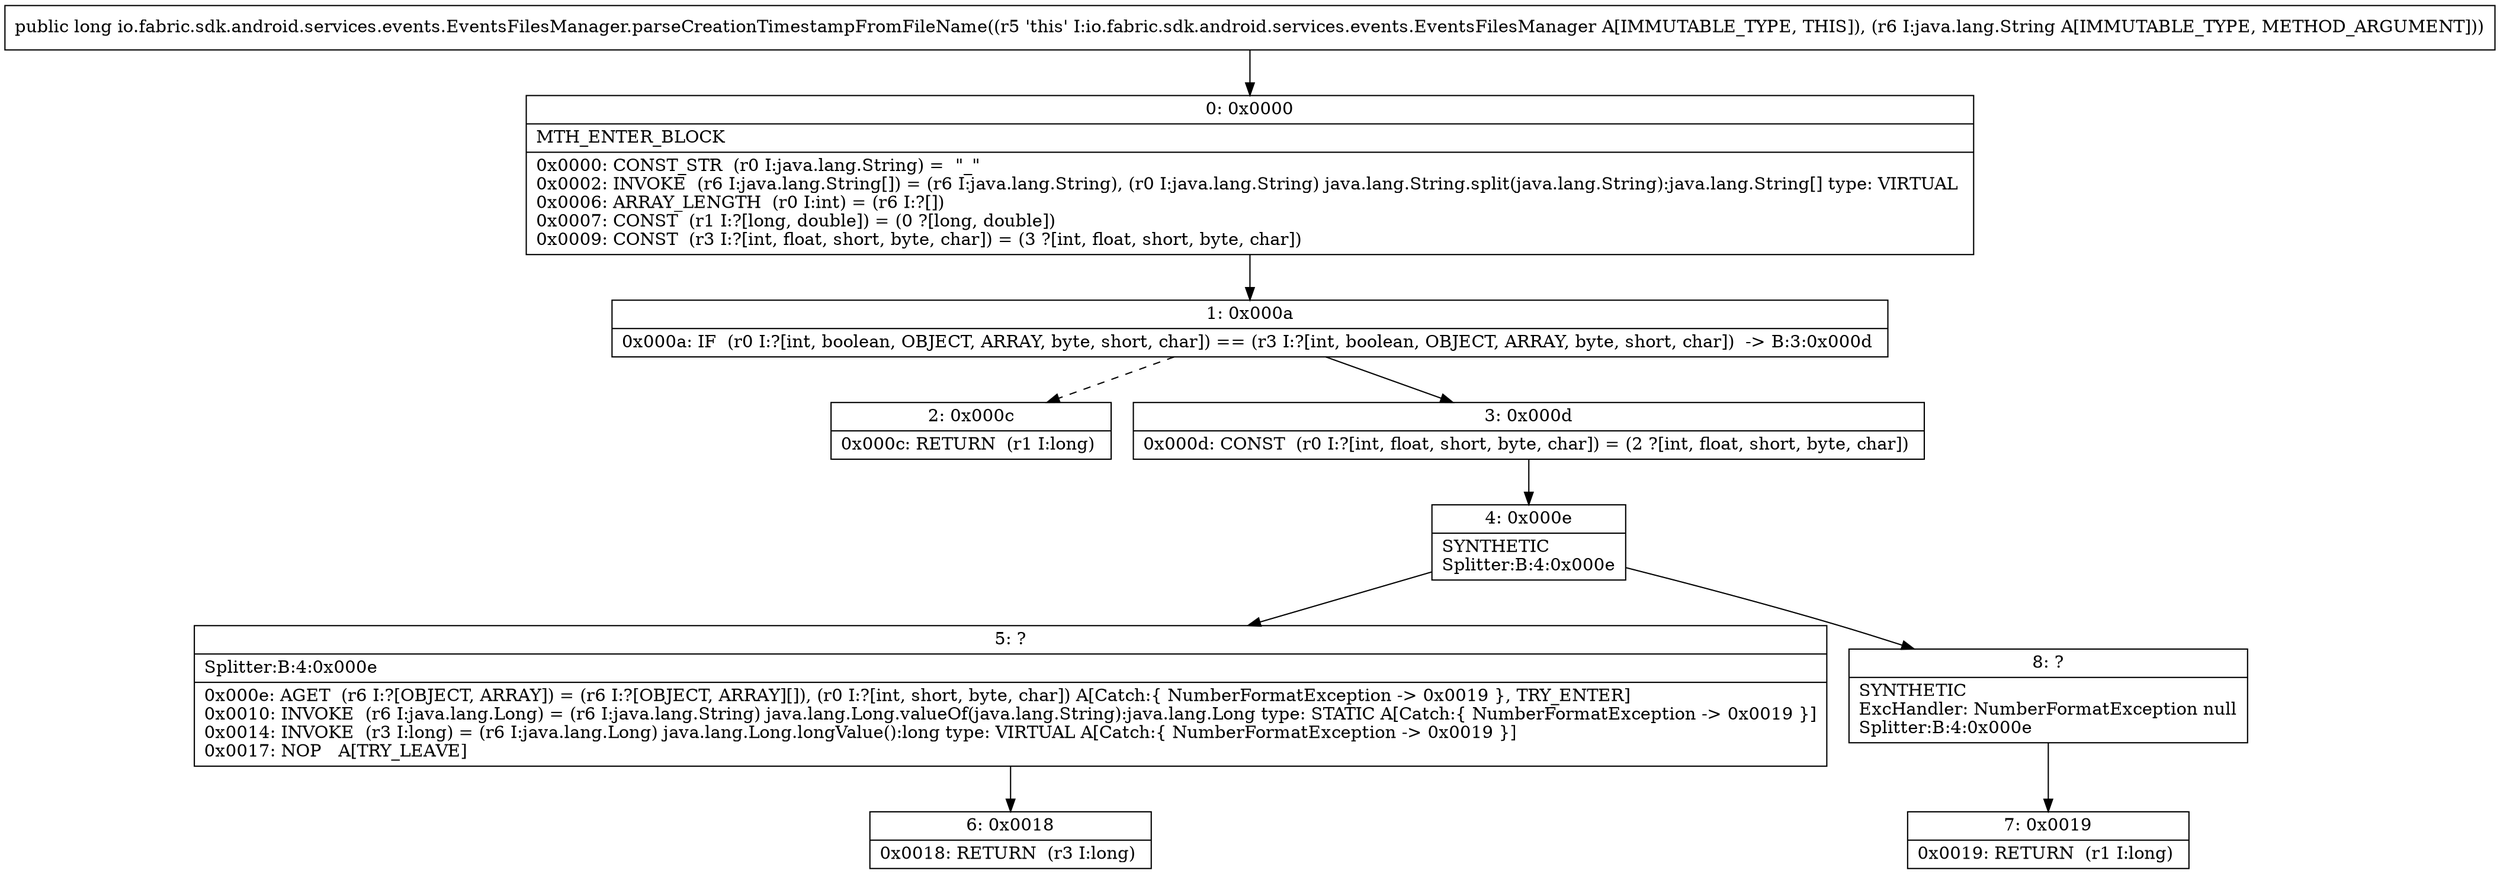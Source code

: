 digraph "CFG forio.fabric.sdk.android.services.events.EventsFilesManager.parseCreationTimestampFromFileName(Ljava\/lang\/String;)J" {
Node_0 [shape=record,label="{0\:\ 0x0000|MTH_ENTER_BLOCK\l|0x0000: CONST_STR  (r0 I:java.lang.String) =  \"_\" \l0x0002: INVOKE  (r6 I:java.lang.String[]) = (r6 I:java.lang.String), (r0 I:java.lang.String) java.lang.String.split(java.lang.String):java.lang.String[] type: VIRTUAL \l0x0006: ARRAY_LENGTH  (r0 I:int) = (r6 I:?[]) \l0x0007: CONST  (r1 I:?[long, double]) = (0 ?[long, double]) \l0x0009: CONST  (r3 I:?[int, float, short, byte, char]) = (3 ?[int, float, short, byte, char]) \l}"];
Node_1 [shape=record,label="{1\:\ 0x000a|0x000a: IF  (r0 I:?[int, boolean, OBJECT, ARRAY, byte, short, char]) == (r3 I:?[int, boolean, OBJECT, ARRAY, byte, short, char])  \-\> B:3:0x000d \l}"];
Node_2 [shape=record,label="{2\:\ 0x000c|0x000c: RETURN  (r1 I:long) \l}"];
Node_3 [shape=record,label="{3\:\ 0x000d|0x000d: CONST  (r0 I:?[int, float, short, byte, char]) = (2 ?[int, float, short, byte, char]) \l}"];
Node_4 [shape=record,label="{4\:\ 0x000e|SYNTHETIC\lSplitter:B:4:0x000e\l}"];
Node_5 [shape=record,label="{5\:\ ?|Splitter:B:4:0x000e\l|0x000e: AGET  (r6 I:?[OBJECT, ARRAY]) = (r6 I:?[OBJECT, ARRAY][]), (r0 I:?[int, short, byte, char]) A[Catch:\{ NumberFormatException \-\> 0x0019 \}, TRY_ENTER]\l0x0010: INVOKE  (r6 I:java.lang.Long) = (r6 I:java.lang.String) java.lang.Long.valueOf(java.lang.String):java.lang.Long type: STATIC A[Catch:\{ NumberFormatException \-\> 0x0019 \}]\l0x0014: INVOKE  (r3 I:long) = (r6 I:java.lang.Long) java.lang.Long.longValue():long type: VIRTUAL A[Catch:\{ NumberFormatException \-\> 0x0019 \}]\l0x0017: NOP   A[TRY_LEAVE]\l}"];
Node_6 [shape=record,label="{6\:\ 0x0018|0x0018: RETURN  (r3 I:long) \l}"];
Node_7 [shape=record,label="{7\:\ 0x0019|0x0019: RETURN  (r1 I:long) \l}"];
Node_8 [shape=record,label="{8\:\ ?|SYNTHETIC\lExcHandler: NumberFormatException null\lSplitter:B:4:0x000e\l}"];
MethodNode[shape=record,label="{public long io.fabric.sdk.android.services.events.EventsFilesManager.parseCreationTimestampFromFileName((r5 'this' I:io.fabric.sdk.android.services.events.EventsFilesManager A[IMMUTABLE_TYPE, THIS]), (r6 I:java.lang.String A[IMMUTABLE_TYPE, METHOD_ARGUMENT])) }"];
MethodNode -> Node_0;
Node_0 -> Node_1;
Node_1 -> Node_2[style=dashed];
Node_1 -> Node_3;
Node_3 -> Node_4;
Node_4 -> Node_5;
Node_4 -> Node_8;
Node_5 -> Node_6;
Node_8 -> Node_7;
}


